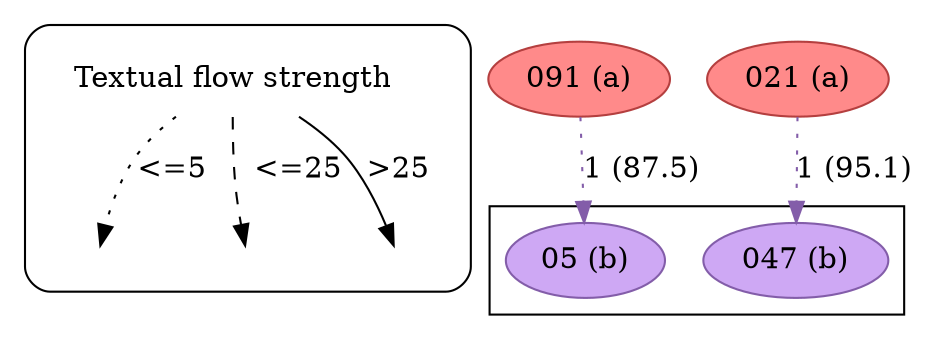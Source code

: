 strict digraph  {
	node [label="\N"];
	subgraph cluster_legend {
		graph [style=rounded];
		leg_s		 [label="Textual flow strength",
			shape=plaintext];
		leg_e1		 [fixedsize=True,
			height=0.2,
			label="",
			style=invis];
		leg_s -> leg_e1		 [label="<=5  ",
			style=dotted];
		leg_e2		 [fixedsize=True,
			height=0.2,
			label="",
			style=invis];
		leg_s -> leg_e2		 [label="  <=25",
			style=dashed];
		leg_e3		 [fixedsize=True,
			height=0.2,
			label="",
			style=invis];
		leg_s -> leg_e3		 [label=">25",
			style=solid];
	}
	subgraph cluster_reading {
		05		 [color="#835da9",
			fillcolor="#CEA8F4",
			label="05 (b)",
			style=filled];
		047		 [color="#835da9",
			fillcolor="#CEA8F4",
			label="047 (b)",
			style=filled];
	}
	091	 [color="#b43f3f",
		fillcolor="#FF8A8A",
		label="091 (a)",
		style=filled];
	091 -> 05	 [color="#835da9",
		label="1 (87.5)",
		style=dotted];
	021	 [color="#b43f3f",
		fillcolor="#FF8A8A",
		label="021 (a)",
		style=filled];
	021 -> 047	 [color="#835da9",
		label="1 (95.1)",
		style=dotted];
}

